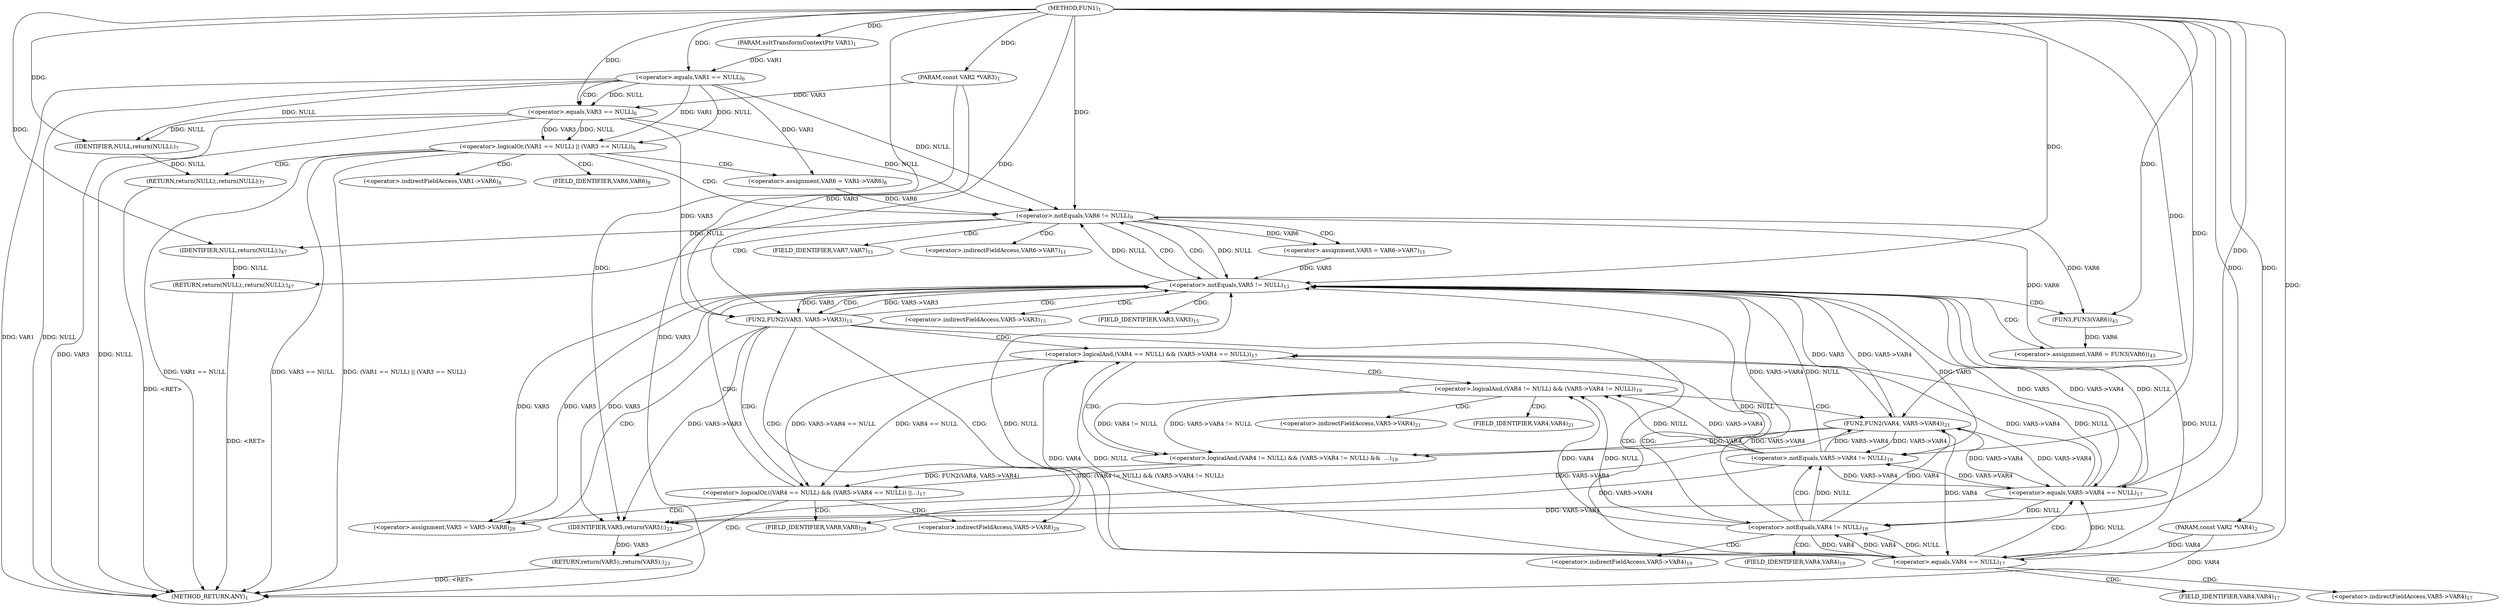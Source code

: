 digraph "FUN1" {  
"8" [label = <(METHOD,FUN1)<SUB>1</SUB>> ]
"93" [label = <(METHOD_RETURN,ANY)<SUB>1</SUB>> ]
"9" [label = <(PARAM,xsltTransformContextPtr VAR1)<SUB>1</SUB>> ]
"10" [label = <(PARAM,const VAR2 *VAR3)<SUB>1</SUB>> ]
"11" [label = <(PARAM,const VAR2 *VAR4)<SUB>2</SUB>> ]
"26" [label = <(&lt;operator&gt;.assignment,VAR6 = VAR1-&gt;VAR6)<SUB>8</SUB>> ]
"91" [label = <(RETURN,return(NULL);,return(NULL);)<SUB>47</SUB>> ]
"16" [label = <(&lt;operator&gt;.logicalOr,(VAR1 == NULL) || (VAR3 == NULL))<SUB>6</SUB>> ]
"32" [label = <(&lt;operator&gt;.notEquals,VAR6 != NULL)<SUB>9</SUB>> ]
"92" [label = <(IDENTIFIER,NULL,return(NULL);)<SUB>47</SUB>> ]
"24" [label = <(RETURN,return(NULL);,return(NULL);)<SUB>7</SUB>> ]
"36" [label = <(&lt;operator&gt;.assignment,VAR5 = VAR6-&gt;VAR7)<SUB>11</SUB>> ]
"87" [label = <(&lt;operator&gt;.assignment,VAR6 = FUN3(VAR6))<SUB>45</SUB>> ]
"17" [label = <(&lt;operator&gt;.equals,VAR1 == NULL)<SUB>6</SUB>> ]
"20" [label = <(&lt;operator&gt;.equals,VAR3 == NULL)<SUB>6</SUB>> ]
"25" [label = <(IDENTIFIER,NULL,return(NULL);)<SUB>7</SUB>> ]
"42" [label = <(&lt;operator&gt;.notEquals,VAR5 != NULL)<SUB>13</SUB>> ]
"82" [label = <(&lt;operator&gt;.assignment,VAR5 = VAR5-&gt;VAR8)<SUB>29</SUB>> ]
"89" [label = <(FUN3,FUN3(VAR6))<SUB>45</SUB>> ]
"47" [label = <(FUN2,FUN2(VAR3, VAR5-&gt;VAR3))<SUB>15</SUB>> ]
"54" [label = <(&lt;operator&gt;.logicalOr,((VAR4 == NULL) &amp;&amp; (VAR5-&gt;VAR4 == NULL)) ||

		...)<SUB>17</SUB>> ]
"80" [label = <(RETURN,return(VAR5);,return(VAR5);)<SUB>23</SUB>> ]
"55" [label = <(&lt;operator&gt;.logicalAnd,(VAR4 == NULL) &amp;&amp; (VAR5-&gt;VAR4 == NULL))<SUB>17</SUB>> ]
"64" [label = <(&lt;operator&gt;.logicalAnd,(VAR4 != NULL) &amp;&amp; (VAR5-&gt;VAR4 != NULL) &amp;&amp;

		  ...)<SUB>19</SUB>> ]
"81" [label = <(IDENTIFIER,VAR5,return(VAR5);)<SUB>23</SUB>> ]
"56" [label = <(&lt;operator&gt;.equals,VAR4 == NULL)<SUB>17</SUB>> ]
"59" [label = <(&lt;operator&gt;.equals,VAR5-&gt;VAR4 == NULL)<SUB>17</SUB>> ]
"65" [label = <(&lt;operator&gt;.logicalAnd,(VAR4 != NULL) &amp;&amp; (VAR5-&gt;VAR4 != NULL))<SUB>19</SUB>> ]
"74" [label = <(FUN2,FUN2(VAR4, VAR5-&gt;VAR4))<SUB>21</SUB>> ]
"66" [label = <(&lt;operator&gt;.notEquals,VAR4 != NULL)<SUB>19</SUB>> ]
"69" [label = <(&lt;operator&gt;.notEquals,VAR5-&gt;VAR4 != NULL)<SUB>19</SUB>> ]
"28" [label = <(&lt;operator&gt;.indirectFieldAccess,VAR1-&gt;VAR6)<SUB>8</SUB>> ]
"30" [label = <(FIELD_IDENTIFIER,VAR6,VAR6)<SUB>8</SUB>> ]
"38" [label = <(&lt;operator&gt;.indirectFieldAccess,VAR6-&gt;VAR7)<SUB>11</SUB>> ]
"40" [label = <(FIELD_IDENTIFIER,VAR7,VAR7)<SUB>11</SUB>> ]
"84" [label = <(&lt;operator&gt;.indirectFieldAccess,VAR5-&gt;VAR8)<SUB>29</SUB>> ]
"49" [label = <(&lt;operator&gt;.indirectFieldAccess,VAR5-&gt;VAR3)<SUB>15</SUB>> ]
"86" [label = <(FIELD_IDENTIFIER,VAR8,VAR8)<SUB>29</SUB>> ]
"51" [label = <(FIELD_IDENTIFIER,VAR3,VAR3)<SUB>15</SUB>> ]
"60" [label = <(&lt;operator&gt;.indirectFieldAccess,VAR5-&gt;VAR4)<SUB>17</SUB>> ]
"76" [label = <(&lt;operator&gt;.indirectFieldAccess,VAR5-&gt;VAR4)<SUB>21</SUB>> ]
"62" [label = <(FIELD_IDENTIFIER,VAR4,VAR4)<SUB>17</SUB>> ]
"70" [label = <(&lt;operator&gt;.indirectFieldAccess,VAR5-&gt;VAR4)<SUB>19</SUB>> ]
"78" [label = <(FIELD_IDENTIFIER,VAR4,VAR4)<SUB>21</SUB>> ]
"72" [label = <(FIELD_IDENTIFIER,VAR4,VAR4)<SUB>19</SUB>> ]
  "91" -> "93"  [ label = "DDG: &lt;RET&gt;"] 
  "24" -> "93"  [ label = "DDG: &lt;RET&gt;"] 
  "80" -> "93"  [ label = "DDG: &lt;RET&gt;"] 
  "10" -> "93"  [ label = "DDG: VAR3"] 
  "11" -> "93"  [ label = "DDG: VAR4"] 
  "17" -> "93"  [ label = "DDG: VAR1"] 
  "17" -> "93"  [ label = "DDG: NULL"] 
  "16" -> "93"  [ label = "DDG: VAR1 == NULL"] 
  "20" -> "93"  [ label = "DDG: VAR3"] 
  "20" -> "93"  [ label = "DDG: NULL"] 
  "16" -> "93"  [ label = "DDG: VAR3 == NULL"] 
  "16" -> "93"  [ label = "DDG: (VAR1 == NULL) || (VAR3 == NULL)"] 
  "8" -> "9"  [ label = "DDG: "] 
  "8" -> "10"  [ label = "DDG: "] 
  "8" -> "11"  [ label = "DDG: "] 
  "17" -> "26"  [ label = "DDG: VAR1"] 
  "92" -> "91"  [ label = "DDG: NULL"] 
  "32" -> "92"  [ label = "DDG: NULL"] 
  "8" -> "92"  [ label = "DDG: "] 
  "17" -> "16"  [ label = "DDG: VAR1"] 
  "17" -> "16"  [ label = "DDG: NULL"] 
  "20" -> "16"  [ label = "DDG: VAR3"] 
  "20" -> "16"  [ label = "DDG: NULL"] 
  "25" -> "24"  [ label = "DDG: NULL"] 
  "26" -> "32"  [ label = "DDG: VAR6"] 
  "87" -> "32"  [ label = "DDG: VAR6"] 
  "8" -> "32"  [ label = "DDG: "] 
  "17" -> "32"  [ label = "DDG: NULL"] 
  "20" -> "32"  [ label = "DDG: NULL"] 
  "42" -> "32"  [ label = "DDG: NULL"] 
  "32" -> "36"  [ label = "DDG: VAR6"] 
  "89" -> "87"  [ label = "DDG: VAR6"] 
  "9" -> "17"  [ label = "DDG: VAR1"] 
  "8" -> "17"  [ label = "DDG: "] 
  "10" -> "20"  [ label = "DDG: VAR3"] 
  "8" -> "20"  [ label = "DDG: "] 
  "17" -> "20"  [ label = "DDG: NULL"] 
  "20" -> "25"  [ label = "DDG: NULL"] 
  "17" -> "25"  [ label = "DDG: NULL"] 
  "8" -> "25"  [ label = "DDG: "] 
  "36" -> "42"  [ label = "DDG: VAR5"] 
  "47" -> "42"  [ label = "DDG: VAR5-&gt;VAR3"] 
  "59" -> "42"  [ label = "DDG: VAR5-&gt;VAR4"] 
  "69" -> "42"  [ label = "DDG: VAR5-&gt;VAR4"] 
  "74" -> "42"  [ label = "DDG: VAR5-&gt;VAR4"] 
  "82" -> "42"  [ label = "DDG: VAR5"] 
  "8" -> "42"  [ label = "DDG: "] 
  "32" -> "42"  [ label = "DDG: NULL"] 
  "56" -> "42"  [ label = "DDG: NULL"] 
  "59" -> "42"  [ label = "DDG: NULL"] 
  "66" -> "42"  [ label = "DDG: NULL"] 
  "69" -> "42"  [ label = "DDG: NULL"] 
  "42" -> "82"  [ label = "DDG: VAR5"] 
  "32" -> "89"  [ label = "DDG: VAR6"] 
  "8" -> "89"  [ label = "DDG: "] 
  "10" -> "47"  [ label = "DDG: VAR3"] 
  "20" -> "47"  [ label = "DDG: VAR3"] 
  "8" -> "47"  [ label = "DDG: "] 
  "42" -> "47"  [ label = "DDG: VAR5"] 
  "55" -> "54"  [ label = "DDG: VAR4 == NULL"] 
  "55" -> "54"  [ label = "DDG: VAR5-&gt;VAR4 == NULL"] 
  "64" -> "54"  [ label = "DDG: (VAR4 != NULL) &amp;&amp; (VAR5-&gt;VAR4 != NULL)"] 
  "64" -> "54"  [ label = "DDG: FUN2(VAR4, VAR5-&gt;VAR4)"] 
  "81" -> "80"  [ label = "DDG: VAR5"] 
  "56" -> "55"  [ label = "DDG: VAR4"] 
  "56" -> "55"  [ label = "DDG: NULL"] 
  "59" -> "55"  [ label = "DDG: VAR5-&gt;VAR4"] 
  "59" -> "55"  [ label = "DDG: NULL"] 
  "65" -> "64"  [ label = "DDG: VAR4 != NULL"] 
  "65" -> "64"  [ label = "DDG: VAR5-&gt;VAR4 != NULL"] 
  "74" -> "64"  [ label = "DDG: VAR4"] 
  "74" -> "64"  [ label = "DDG: VAR5-&gt;VAR4"] 
  "74" -> "81"  [ label = "DDG: VAR5-&gt;VAR4"] 
  "47" -> "81"  [ label = "DDG: VAR5-&gt;VAR3"] 
  "59" -> "81"  [ label = "DDG: VAR5-&gt;VAR4"] 
  "69" -> "81"  [ label = "DDG: VAR5-&gt;VAR4"] 
  "42" -> "81"  [ label = "DDG: VAR5"] 
  "8" -> "81"  [ label = "DDG: "] 
  "11" -> "56"  [ label = "DDG: VAR4"] 
  "66" -> "56"  [ label = "DDG: VAR4"] 
  "74" -> "56"  [ label = "DDG: VAR4"] 
  "8" -> "56"  [ label = "DDG: "] 
  "42" -> "56"  [ label = "DDG: NULL"] 
  "42" -> "59"  [ label = "DDG: VAR5"] 
  "69" -> "59"  [ label = "DDG: VAR5-&gt;VAR4"] 
  "74" -> "59"  [ label = "DDG: VAR5-&gt;VAR4"] 
  "56" -> "59"  [ label = "DDG: NULL"] 
  "8" -> "59"  [ label = "DDG: "] 
  "66" -> "65"  [ label = "DDG: VAR4"] 
  "66" -> "65"  [ label = "DDG: NULL"] 
  "69" -> "65"  [ label = "DDG: VAR5-&gt;VAR4"] 
  "69" -> "65"  [ label = "DDG: NULL"] 
  "66" -> "74"  [ label = "DDG: VAR4"] 
  "8" -> "74"  [ label = "DDG: "] 
  "42" -> "74"  [ label = "DDG: VAR5"] 
  "59" -> "74"  [ label = "DDG: VAR5-&gt;VAR4"] 
  "69" -> "74"  [ label = "DDG: VAR5-&gt;VAR4"] 
  "56" -> "66"  [ label = "DDG: VAR4"] 
  "8" -> "66"  [ label = "DDG: "] 
  "56" -> "66"  [ label = "DDG: NULL"] 
  "59" -> "66"  [ label = "DDG: NULL"] 
  "42" -> "69"  [ label = "DDG: VAR5"] 
  "59" -> "69"  [ label = "DDG: VAR5-&gt;VAR4"] 
  "74" -> "69"  [ label = "DDG: VAR5-&gt;VAR4"] 
  "66" -> "69"  [ label = "DDG: NULL"] 
  "8" -> "69"  [ label = "DDG: "] 
  "16" -> "30"  [ label = "CDG: "] 
  "16" -> "32"  [ label = "CDG: "] 
  "16" -> "26"  [ label = "CDG: "] 
  "16" -> "28"  [ label = "CDG: "] 
  "16" -> "24"  [ label = "CDG: "] 
  "32" -> "42"  [ label = "CDG: "] 
  "32" -> "38"  [ label = "CDG: "] 
  "32" -> "40"  [ label = "CDG: "] 
  "32" -> "91"  [ label = "CDG: "] 
  "32" -> "36"  [ label = "CDG: "] 
  "17" -> "20"  [ label = "CDG: "] 
  "42" -> "47"  [ label = "CDG: "] 
  "42" -> "32"  [ label = "CDG: "] 
  "42" -> "49"  [ label = "CDG: "] 
  "42" -> "51"  [ label = "CDG: "] 
  "42" -> "89"  [ label = "CDG: "] 
  "42" -> "87"  [ label = "CDG: "] 
  "47" -> "42"  [ label = "CDG: "] 
  "47" -> "84"  [ label = "CDG: "] 
  "47" -> "56"  [ label = "CDG: "] 
  "47" -> "82"  [ label = "CDG: "] 
  "47" -> "54"  [ label = "CDG: "] 
  "47" -> "55"  [ label = "CDG: "] 
  "47" -> "86"  [ label = "CDG: "] 
  "54" -> "42"  [ label = "CDG: "] 
  "54" -> "84"  [ label = "CDG: "] 
  "54" -> "82"  [ label = "CDG: "] 
  "54" -> "80"  [ label = "CDG: "] 
  "54" -> "86"  [ label = "CDG: "] 
  "55" -> "64"  [ label = "CDG: "] 
  "55" -> "66"  [ label = "CDG: "] 
  "55" -> "65"  [ label = "CDG: "] 
  "56" -> "60"  [ label = "CDG: "] 
  "56" -> "59"  [ label = "CDG: "] 
  "56" -> "62"  [ label = "CDG: "] 
  "65" -> "74"  [ label = "CDG: "] 
  "65" -> "76"  [ label = "CDG: "] 
  "65" -> "78"  [ label = "CDG: "] 
  "66" -> "72"  [ label = "CDG: "] 
  "66" -> "69"  [ label = "CDG: "] 
  "66" -> "70"  [ label = "CDG: "] 
}
